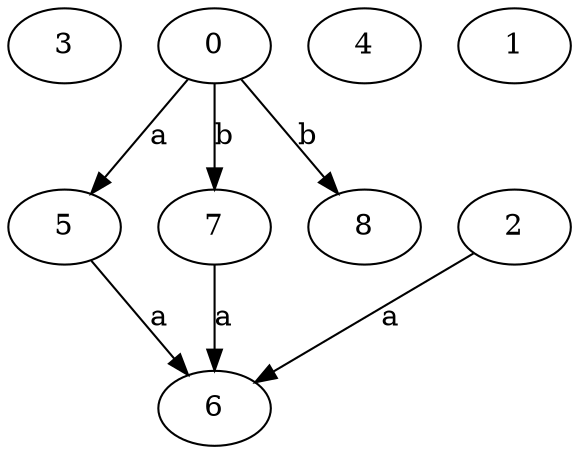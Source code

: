 strict digraph  {
3;
0;
4;
1;
5;
6;
2;
7;
8;
0 -> 5  [label=a];
0 -> 7  [label=b];
0 -> 8  [label=b];
5 -> 6  [label=a];
2 -> 6  [label=a];
7 -> 6  [label=a];
}
